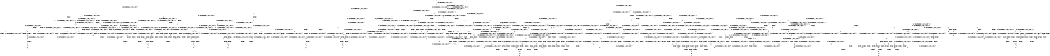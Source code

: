 digraph BCG {
size = "7, 10.5";
center = TRUE;
node [shape = circle];
0 [peripheries = 2];
0 -> 1 [label = "EX !0 !ATOMIC_EXCH_BRANCH (1, +1, TRUE, +0, 3, TRUE) !{}"];
0 -> 2 [label = "EX !2 !ATOMIC_EXCH_BRANCH (1, +1, TRUE, +1, 1, FALSE) !{}"];
0 -> 3 [label = "EX !1 !ATOMIC_EXCH_BRANCH (1, +0, TRUE, +0, 1, TRUE) !{}"];
1 -> 4 [label = "EX !2 !ATOMIC_EXCH_BRANCH (1, +1, TRUE, +1, 1, TRUE) !{0}"];
1 -> 5 [label = "EX !1 !ATOMIC_EXCH_BRANCH (1, +0, TRUE, +0, 1, FALSE) !{0}"];
1 -> 6 [label = "TERMINATE !0"];
2 -> 7 [label = "EX !0 !ATOMIC_EXCH_BRANCH (1, +1, TRUE, +0, 3, FALSE) !{0, 1, 2}"];
2 -> 8 [label = "EX !1 !ATOMIC_EXCH_BRANCH (1, +0, TRUE, +0, 1, FALSE) !{0, 1, 2}"];
2 -> 9 [label = "TERMINATE !2"];
2 -> 10 [label = "EX !0 !ATOMIC_EXCH_BRANCH (1, +1, TRUE, +0, 3, FALSE) !{0, 1, 2}"];
3 -> 11 [label = "EX !1 !ATOMIC_EXCH_BRANCH (1, +0, TRUE, +0, 1, TRUE) !{0, 1}"];
3 -> 12 [label = "EX !0 !ATOMIC_EXCH_BRANCH (1, +1, TRUE, +0, 3, TRUE) !{0, 1}"];
3 -> 13 [label = "EX !2 !ATOMIC_EXCH_BRANCH (1, +1, TRUE, +1, 1, FALSE) !{0, 1}"];
3 -> 14 [label = "EX !0 !ATOMIC_EXCH_BRANCH (1, +1, TRUE, +0, 3, TRUE) !{0, 1}"];
4 -> 15 [label = "EX !2 !ATOMIC_EXCH_BRANCH (1, +1, TRUE, +1, 1, TRUE) !{0, 1, 2}"];
4 -> 16 [label = "EX !1 !ATOMIC_EXCH_BRANCH (1, +0, TRUE, +0, 1, FALSE) !{0, 1, 2}"];
4 -> 17 [label = "TERMINATE !0"];
5 -> 18 [label = "EX !2 !ATOMIC_EXCH_BRANCH (1, +1, TRUE, +1, 1, FALSE) !{0, 1}"];
5 -> 19 [label = "TERMINATE !0"];
5 -> 20 [label = "TERMINATE !1"];
6 -> 21 [label = "EX !2 !ATOMIC_EXCH_BRANCH (1, +1, TRUE, +1, 1, TRUE) !{}"];
6 -> 22 [label = "EX !1 !ATOMIC_EXCH_BRANCH (1, +0, TRUE, +0, 1, FALSE) !{}"];
7 -> 23 [label = "EX !0 !ATOMIC_EXCH_BRANCH (1, +1, TRUE, +1, 1, TRUE) !{0, 1, 2}"];
7 -> 24 [label = "EX !1 !ATOMIC_EXCH_BRANCH (1, +0, TRUE, +0, 1, FALSE) !{0, 1, 2}"];
7 -> 25 [label = "TERMINATE !2"];
7 -> 26 [label = "EX !0 !ATOMIC_EXCH_BRANCH (1, +1, TRUE, +1, 1, TRUE) !{0, 1, 2}"];
8 -> 27 [label = "EX !0 !ATOMIC_EXCH_BRANCH (1, +1, TRUE, +0, 3, TRUE) !{0, 1, 2}"];
8 -> 28 [label = "TERMINATE !2"];
8 -> 29 [label = "TERMINATE !1"];
8 -> 30 [label = "EX !0 !ATOMIC_EXCH_BRANCH (1, +1, TRUE, +0, 3, TRUE) !{0, 1, 2}"];
9 -> 31 [label = "EX !0 !ATOMIC_EXCH_BRANCH (1, +1, TRUE, +0, 3, FALSE) !{0, 1}"];
9 -> 32 [label = "EX !1 !ATOMIC_EXCH_BRANCH (1, +0, TRUE, +0, 1, FALSE) !{0, 1}"];
9 -> 33 [label = "EX !0 !ATOMIC_EXCH_BRANCH (1, +1, TRUE, +0, 3, FALSE) !{0, 1}"];
10 -> 34 [label = "EX !1 !ATOMIC_EXCH_BRANCH (1, +0, TRUE, +0, 1, FALSE) !{0, 1, 2}"];
10 -> 26 [label = "EX !0 !ATOMIC_EXCH_BRANCH (1, +1, TRUE, +1, 1, TRUE) !{0, 1, 2}"];
10 -> 35 [label = "EX !1 !ATOMIC_EXCH_BRANCH (1, +0, TRUE, +0, 1, FALSE) !{0, 1, 2}"];
10 -> 36 [label = "TERMINATE !2"];
11 -> 11 [label = "EX !1 !ATOMIC_EXCH_BRANCH (1, +0, TRUE, +0, 1, TRUE) !{0, 1}"];
11 -> 12 [label = "EX !0 !ATOMIC_EXCH_BRANCH (1, +1, TRUE, +0, 3, TRUE) !{0, 1}"];
11 -> 13 [label = "EX !2 !ATOMIC_EXCH_BRANCH (1, +1, TRUE, +1, 1, FALSE) !{0, 1}"];
11 -> 14 [label = "EX !0 !ATOMIC_EXCH_BRANCH (1, +1, TRUE, +0, 3, TRUE) !{0, 1}"];
12 -> 37 [label = "EX !1 !ATOMIC_EXCH_BRANCH (1, +0, TRUE, +0, 1, FALSE) !{0, 1}"];
12 -> 38 [label = "EX !2 !ATOMIC_EXCH_BRANCH (1, +1, TRUE, +1, 1, TRUE) !{0, 1}"];
12 -> 39 [label = "TERMINATE !0"];
13 -> 8 [label = "EX !1 !ATOMIC_EXCH_BRANCH (1, +0, TRUE, +0, 1, FALSE) !{0, 1, 2}"];
13 -> 40 [label = "EX !0 !ATOMIC_EXCH_BRANCH (1, +1, TRUE, +0, 3, FALSE) !{0, 1, 2}"];
13 -> 41 [label = "TERMINATE !2"];
13 -> 42 [label = "EX !0 !ATOMIC_EXCH_BRANCH (1, +1, TRUE, +0, 3, FALSE) !{0, 1, 2}"];
14 -> 43 [label = "EX !1 !ATOMIC_EXCH_BRANCH (1, +0, TRUE, +0, 1, FALSE) !{0, 1}"];
14 -> 44 [label = "EX !1 !ATOMIC_EXCH_BRANCH (1, +0, TRUE, +0, 1, FALSE) !{0, 1}"];
14 -> 45 [label = "EX !2 !ATOMIC_EXCH_BRANCH (1, +1, TRUE, +1, 1, TRUE) !{0, 1}"];
14 -> 46 [label = "TERMINATE !0"];
15 -> 15 [label = "EX !2 !ATOMIC_EXCH_BRANCH (1, +1, TRUE, +1, 1, TRUE) !{0, 1, 2}"];
15 -> 16 [label = "EX !1 !ATOMIC_EXCH_BRANCH (1, +0, TRUE, +0, 1, FALSE) !{0, 1, 2}"];
15 -> 17 [label = "TERMINATE !0"];
16 -> 27 [label = "EX !2 !ATOMIC_EXCH_BRANCH (1, +1, TRUE, +1, 1, FALSE) !{0, 1, 2}"];
16 -> 47 [label = "TERMINATE !0"];
16 -> 48 [label = "TERMINATE !1"];
17 -> 49 [label = "EX !2 !ATOMIC_EXCH_BRANCH (1, +1, TRUE, +1, 1, TRUE) !{1, 2}"];
17 -> 50 [label = "EX !1 !ATOMIC_EXCH_BRANCH (1, +0, TRUE, +0, 1, FALSE) !{1, 2}"];
17 -> 51 [label = "EX !1 !ATOMIC_EXCH_BRANCH (1, +0, TRUE, +0, 1, FALSE) !{1, 2}"];
18 -> 52 [label = "TERMINATE !0"];
18 -> 53 [label = "TERMINATE !2"];
18 -> 54 [label = "TERMINATE !1"];
19 -> 55 [label = "EX !2 !ATOMIC_EXCH_BRANCH (1, +1, TRUE, +1, 1, FALSE) !{1}"];
19 -> 56 [label = "TERMINATE !1"];
20 -> 57 [label = "EX !2 !ATOMIC_EXCH_BRANCH (1, +1, TRUE, +1, 1, FALSE) !{0}"];
20 -> 56 [label = "TERMINATE !0"];
21 -> 49 [label = "EX !2 !ATOMIC_EXCH_BRANCH (1, +1, TRUE, +1, 1, TRUE) !{1, 2}"];
21 -> 50 [label = "EX !1 !ATOMIC_EXCH_BRANCH (1, +0, TRUE, +0, 1, FALSE) !{1, 2}"];
21 -> 51 [label = "EX !1 !ATOMIC_EXCH_BRANCH (1, +0, TRUE, +0, 1, FALSE) !{1, 2}"];
22 -> 55 [label = "EX !2 !ATOMIC_EXCH_BRANCH (1, +1, TRUE, +1, 1, FALSE) !{1}"];
22 -> 56 [label = "TERMINATE !1"];
23 -> 7 [label = "EX !0 !ATOMIC_EXCH_BRANCH (1, +1, TRUE, +0, 3, FALSE) !{0, 1, 2}"];
23 -> 58 [label = "EX !1 !ATOMIC_EXCH_BRANCH (1, +0, TRUE, +0, 1, FALSE) !{0, 1, 2}"];
23 -> 59 [label = "TERMINATE !2"];
23 -> 10 [label = "EX !0 !ATOMIC_EXCH_BRANCH (1, +1, TRUE, +0, 3, FALSE) !{0, 1, 2}"];
24 -> 27 [label = "EX !0 !ATOMIC_EXCH_BRANCH (1, +1, TRUE, +1, 1, FALSE) !{0, 1, 2}"];
24 -> 60 [label = "TERMINATE !2"];
24 -> 61 [label = "TERMINATE !1"];
24 -> 30 [label = "EX !0 !ATOMIC_EXCH_BRANCH (1, +1, TRUE, +1, 1, FALSE) !{0, 1, 2}"];
25 -> 62 [label = "EX !0 !ATOMIC_EXCH_BRANCH (1, +1, TRUE, +1, 1, TRUE) !{0, 1}"];
25 -> 63 [label = "EX !1 !ATOMIC_EXCH_BRANCH (1, +0, TRUE, +0, 1, FALSE) !{0, 1}"];
25 -> 64 [label = "EX !0 !ATOMIC_EXCH_BRANCH (1, +1, TRUE, +1, 1, TRUE) !{0, 1}"];
26 -> 65 [label = "EX !1 !ATOMIC_EXCH_BRANCH (1, +0, TRUE, +0, 1, FALSE) !{0, 1, 2}"];
26 -> 10 [label = "EX !0 !ATOMIC_EXCH_BRANCH (1, +1, TRUE, +0, 3, FALSE) !{0, 1, 2}"];
26 -> 66 [label = "EX !1 !ATOMIC_EXCH_BRANCH (1, +0, TRUE, +0, 1, FALSE) !{0, 1, 2}"];
26 -> 67 [label = "TERMINATE !2"];
27 -> 52 [label = "TERMINATE !0"];
27 -> 53 [label = "TERMINATE !2"];
27 -> 54 [label = "TERMINATE !1"];
28 -> 68 [label = "EX !0 !ATOMIC_EXCH_BRANCH (1, +1, TRUE, +0, 3, TRUE) !{0, 1}"];
28 -> 69 [label = "TERMINATE !1"];
28 -> 70 [label = "EX !0 !ATOMIC_EXCH_BRANCH (1, +1, TRUE, +0, 3, TRUE) !{0, 1}"];
29 -> 71 [label = "EX !0 !ATOMIC_EXCH_BRANCH (1, +1, TRUE, +0, 3, TRUE) !{0, 2}"];
29 -> 69 [label = "TERMINATE !2"];
29 -> 72 [label = "EX !0 !ATOMIC_EXCH_BRANCH (1, +1, TRUE, +0, 3, TRUE) !{0, 2}"];
30 -> 73 [label = "TERMINATE !0"];
30 -> 74 [label = "TERMINATE !2"];
30 -> 75 [label = "TERMINATE !1"];
31 -> 62 [label = "EX !0 !ATOMIC_EXCH_BRANCH (1, +1, TRUE, +1, 1, TRUE) !{0, 1}"];
31 -> 63 [label = "EX !1 !ATOMIC_EXCH_BRANCH (1, +0, TRUE, +0, 1, FALSE) !{0, 1}"];
31 -> 64 [label = "EX !0 !ATOMIC_EXCH_BRANCH (1, +1, TRUE, +1, 1, TRUE) !{0, 1}"];
32 -> 68 [label = "EX !0 !ATOMIC_EXCH_BRANCH (1, +1, TRUE, +0, 3, TRUE) !{0, 1}"];
32 -> 69 [label = "TERMINATE !1"];
32 -> 70 [label = "EX !0 !ATOMIC_EXCH_BRANCH (1, +1, TRUE, +0, 3, TRUE) !{0, 1}"];
33 -> 76 [label = "EX !1 !ATOMIC_EXCH_BRANCH (1, +0, TRUE, +0, 1, FALSE) !{0, 1}"];
33 -> 64 [label = "EX !0 !ATOMIC_EXCH_BRANCH (1, +1, TRUE, +1, 1, TRUE) !{0, 1}"];
33 -> 77 [label = "EX !1 !ATOMIC_EXCH_BRANCH (1, +0, TRUE, +0, 1, FALSE) !{0, 1}"];
34 -> 78 [label = "EX !0 !ATOMIC_EXCH_BRANCH (1, +1, TRUE, +1, 1, FALSE) !{0, 1, 2}"];
34 -> 79 [label = "TERMINATE !2"];
34 -> 80 [label = "TERMINATE !1"];
35 -> 30 [label = "EX !0 !ATOMIC_EXCH_BRANCH (1, +1, TRUE, +1, 1, FALSE) !{0, 1, 2}"];
35 -> 81 [label = "TERMINATE !2"];
35 -> 82 [label = "TERMINATE !1"];
36 -> 83 [label = "EX !0 !ATOMIC_EXCH_BRANCH (1, +1, TRUE, +1, 1, TRUE) !{0, 1}"];
36 -> 84 [label = "EX !1 !ATOMIC_EXCH_BRANCH (1, +0, TRUE, +0, 1, FALSE) !{0, 1}"];
37 -> 18 [label = "EX !2 !ATOMIC_EXCH_BRANCH (1, +1, TRUE, +1, 1, FALSE) !{0, 1}"];
37 -> 19 [label = "TERMINATE !0"];
37 -> 20 [label = "TERMINATE !1"];
38 -> 16 [label = "EX !1 !ATOMIC_EXCH_BRANCH (1, +0, TRUE, +0, 1, FALSE) !{0, 1, 2}"];
38 -> 85 [label = "EX !2 !ATOMIC_EXCH_BRANCH (1, +1, TRUE, +1, 1, TRUE) !{0, 1, 2}"];
38 -> 86 [label = "TERMINATE !0"];
39 -> 87 [label = "EX !1 !ATOMIC_EXCH_BRANCH (1, +0, TRUE, +0, 1, FALSE) !{1}"];
39 -> 88 [label = "EX !2 !ATOMIC_EXCH_BRANCH (1, +1, TRUE, +1, 1, TRUE) !{1}"];
39 -> 89 [label = "EX !1 !ATOMIC_EXCH_BRANCH (1, +0, TRUE, +0, 1, FALSE) !{1}"];
40 -> 90 [label = "EX !0 !ATOMIC_EXCH_BRANCH (1, +1, TRUE, +1, 1, TRUE) !{0, 1, 2}"];
40 -> 24 [label = "EX !1 !ATOMIC_EXCH_BRANCH (1, +0, TRUE, +0, 1, FALSE) !{0, 1, 2}"];
40 -> 91 [label = "TERMINATE !2"];
40 -> 92 [label = "EX !0 !ATOMIC_EXCH_BRANCH (1, +1, TRUE, +1, 1, TRUE) !{0, 1, 2}"];
41 -> 32 [label = "EX !1 !ATOMIC_EXCH_BRANCH (1, +0, TRUE, +0, 1, FALSE) !{0, 1}"];
41 -> 93 [label = "EX !0 !ATOMIC_EXCH_BRANCH (1, +1, TRUE, +0, 3, FALSE) !{0, 1}"];
41 -> 94 [label = "EX !0 !ATOMIC_EXCH_BRANCH (1, +1, TRUE, +0, 3, FALSE) !{0, 1}"];
42 -> 34 [label = "EX !1 !ATOMIC_EXCH_BRANCH (1, +0, TRUE, +0, 1, FALSE) !{0, 1, 2}"];
42 -> 92 [label = "EX !0 !ATOMIC_EXCH_BRANCH (1, +1, TRUE, +1, 1, TRUE) !{0, 1, 2}"];
42 -> 35 [label = "EX !1 !ATOMIC_EXCH_BRANCH (1, +0, TRUE, +0, 1, FALSE) !{0, 1, 2}"];
42 -> 95 [label = "TERMINATE !2"];
43 -> 96 [label = "EX !2 !ATOMIC_EXCH_BRANCH (1, +1, TRUE, +1, 1, FALSE) !{0, 1}"];
43 -> 97 [label = "TERMINATE !0"];
43 -> 98 [label = "TERMINATE !1"];
44 -> 99 [label = "EX !2 !ATOMIC_EXCH_BRANCH (1, +1, TRUE, +1, 1, FALSE) !{0, 1}"];
44 -> 100 [label = "TERMINATE !0"];
44 -> 101 [label = "TERMINATE !1"];
45 -> 102 [label = "EX !1 !ATOMIC_EXCH_BRANCH (1, +0, TRUE, +0, 1, FALSE) !{0, 1, 2}"];
45 -> 103 [label = "EX !2 !ATOMIC_EXCH_BRANCH (1, +1, TRUE, +1, 1, TRUE) !{0, 1, 2}"];
45 -> 104 [label = "TERMINATE !0"];
46 -> 105 [label = "EX !1 !ATOMIC_EXCH_BRANCH (1, +0, TRUE, +0, 1, FALSE) !{1}"];
46 -> 106 [label = "EX !2 !ATOMIC_EXCH_BRANCH (1, +1, TRUE, +1, 1, TRUE) !{1}"];
47 -> 107 [label = "EX !2 !ATOMIC_EXCH_BRANCH (1, +1, TRUE, +1, 1, FALSE) !{1, 2}"];
47 -> 108 [label = "TERMINATE !1"];
48 -> 71 [label = "EX !2 !ATOMIC_EXCH_BRANCH (1, +1, TRUE, +1, 1, FALSE) !{0, 2}"];
48 -> 108 [label = "TERMINATE !0"];
49 -> 49 [label = "EX !2 !ATOMIC_EXCH_BRANCH (1, +1, TRUE, +1, 1, TRUE) !{1, 2}"];
49 -> 50 [label = "EX !1 !ATOMIC_EXCH_BRANCH (1, +0, TRUE, +0, 1, FALSE) !{1, 2}"];
49 -> 51 [label = "EX !1 !ATOMIC_EXCH_BRANCH (1, +0, TRUE, +0, 1, FALSE) !{1, 2}"];
50 -> 107 [label = "EX !2 !ATOMIC_EXCH_BRANCH (1, +1, TRUE, +1, 1, FALSE) !{1, 2}"];
50 -> 108 [label = "TERMINATE !1"];
51 -> 109 [label = "EX !2 !ATOMIC_EXCH_BRANCH (1, +1, TRUE, +1, 1, FALSE) !{1, 2}"];
51 -> 110 [label = "EX !2 !ATOMIC_EXCH_BRANCH (1, +1, TRUE, +1, 1, FALSE) !{1, 2}"];
51 -> 111 [label = "TERMINATE !1"];
52 -> 112 [label = "TERMINATE !2"];
52 -> 113 [label = "TERMINATE !1"];
53 -> 112 [label = "TERMINATE !0"];
53 -> 114 [label = "TERMINATE !1"];
54 -> 113 [label = "TERMINATE !0"];
54 -> 114 [label = "TERMINATE !2"];
55 -> 112 [label = "TERMINATE !2"];
55 -> 113 [label = "TERMINATE !1"];
56 -> 115 [label = "EX !2 !ATOMIC_EXCH_BRANCH (1, +1, TRUE, +1, 1, FALSE) !{}"];
57 -> 113 [label = "TERMINATE !0"];
57 -> 114 [label = "TERMINATE !2"];
58 -> 27 [label = "EX !0 !ATOMIC_EXCH_BRANCH (1, +1, TRUE, +0, 3, TRUE) !{0, 1, 2}"];
58 -> 116 [label = "TERMINATE !2"];
58 -> 117 [label = "TERMINATE !1"];
58 -> 30 [label = "EX !0 !ATOMIC_EXCH_BRANCH (1, +1, TRUE, +0, 3, TRUE) !{0, 1, 2}"];
59 -> 31 [label = "EX !0 !ATOMIC_EXCH_BRANCH (1, +1, TRUE, +0, 3, FALSE) !{0, 1}"];
59 -> 118 [label = "EX !1 !ATOMIC_EXCH_BRANCH (1, +0, TRUE, +0, 1, FALSE) !{0, 1}"];
59 -> 33 [label = "EX !0 !ATOMIC_EXCH_BRANCH (1, +1, TRUE, +0, 3, FALSE) !{0, 1}"];
60 -> 68 [label = "EX !0 !ATOMIC_EXCH_BRANCH (1, +1, TRUE, +1, 1, FALSE) !{0, 1}"];
60 -> 119 [label = "TERMINATE !1"];
60 -> 70 [label = "EX !0 !ATOMIC_EXCH_BRANCH (1, +1, TRUE, +1, 1, FALSE) !{0, 1}"];
61 -> 71 [label = "EX !0 !ATOMIC_EXCH_BRANCH (1, +1, TRUE, +1, 1, FALSE) !{0, 2}"];
61 -> 119 [label = "TERMINATE !2"];
61 -> 72 [label = "EX !0 !ATOMIC_EXCH_BRANCH (1, +1, TRUE, +1, 1, FALSE) !{0, 2}"];
62 -> 31 [label = "EX !0 !ATOMIC_EXCH_BRANCH (1, +1, TRUE, +0, 3, FALSE) !{0, 1}"];
62 -> 118 [label = "EX !1 !ATOMIC_EXCH_BRANCH (1, +0, TRUE, +0, 1, FALSE) !{0, 1}"];
62 -> 33 [label = "EX !0 !ATOMIC_EXCH_BRANCH (1, +1, TRUE, +0, 3, FALSE) !{0, 1}"];
63 -> 68 [label = "EX !0 !ATOMIC_EXCH_BRANCH (1, +1, TRUE, +1, 1, FALSE) !{0, 1}"];
63 -> 119 [label = "TERMINATE !1"];
63 -> 70 [label = "EX !0 !ATOMIC_EXCH_BRANCH (1, +1, TRUE, +1, 1, FALSE) !{0, 1}"];
64 -> 120 [label = "EX !1 !ATOMIC_EXCH_BRANCH (1, +0, TRUE, +0, 1, FALSE) !{0, 1}"];
64 -> 33 [label = "EX !0 !ATOMIC_EXCH_BRANCH (1, +1, TRUE, +0, 3, FALSE) !{0, 1}"];
64 -> 121 [label = "EX !1 !ATOMIC_EXCH_BRANCH (1, +0, TRUE, +0, 1, FALSE) !{0, 1}"];
65 -> 78 [label = "EX !0 !ATOMIC_EXCH_BRANCH (1, +1, TRUE, +0, 3, TRUE) !{0, 1, 2}"];
65 -> 122 [label = "TERMINATE !2"];
65 -> 123 [label = "TERMINATE !1"];
66 -> 30 [label = "EX !0 !ATOMIC_EXCH_BRANCH (1, +1, TRUE, +0, 3, TRUE) !{0, 1, 2}"];
66 -> 124 [label = "TERMINATE !2"];
66 -> 125 [label = "TERMINATE !1"];
67 -> 126 [label = "EX !0 !ATOMIC_EXCH_BRANCH (1, +1, TRUE, +0, 3, FALSE) !{0, 1}"];
67 -> 127 [label = "EX !1 !ATOMIC_EXCH_BRANCH (1, +0, TRUE, +0, 1, FALSE) !{0, 1}"];
68 -> 112 [label = "TERMINATE !0"];
68 -> 114 [label = "TERMINATE !1"];
69 -> 128 [label = "EX !0 !ATOMIC_EXCH_BRANCH (1, +1, TRUE, +0, 3, TRUE) !{0}"];
69 -> 129 [label = "EX !0 !ATOMIC_EXCH_BRANCH (1, +1, TRUE, +0, 3, TRUE) !{0}"];
70 -> 130 [label = "TERMINATE !0"];
70 -> 131 [label = "TERMINATE !1"];
71 -> 113 [label = "TERMINATE !0"];
71 -> 114 [label = "TERMINATE !2"];
72 -> 132 [label = "TERMINATE !0"];
72 -> 133 [label = "TERMINATE !2"];
73 -> 134 [label = "TERMINATE !2"];
73 -> 135 [label = "TERMINATE !1"];
74 -> 134 [label = "TERMINATE !0"];
74 -> 136 [label = "TERMINATE !1"];
75 -> 135 [label = "TERMINATE !0"];
75 -> 136 [label = "TERMINATE !2"];
76 -> 137 [label = "EX !0 !ATOMIC_EXCH_BRANCH (1, +1, TRUE, +1, 1, FALSE) !{0, 1}"];
76 -> 138 [label = "TERMINATE !1"];
76 -> 70 [label = "EX !0 !ATOMIC_EXCH_BRANCH (1, +1, TRUE, +1, 1, FALSE) !{0, 1}"];
77 -> 70 [label = "EX !0 !ATOMIC_EXCH_BRANCH (1, +1, TRUE, +1, 1, FALSE) !{0, 1}"];
77 -> 139 [label = "TERMINATE !1"];
78 -> 140 [label = "TERMINATE !0"];
78 -> 141 [label = "TERMINATE !2"];
78 -> 142 [label = "TERMINATE !1"];
79 -> 143 [label = "EX !0 !ATOMIC_EXCH_BRANCH (1, +1, TRUE, +1, 1, FALSE) !{0, 1}"];
79 -> 144 [label = "TERMINATE !1"];
80 -> 145 [label = "EX !0 !ATOMIC_EXCH_BRANCH (1, +1, TRUE, +1, 1, FALSE) !{0, 2}"];
80 -> 144 [label = "TERMINATE !2"];
81 -> 146 [label = "EX !0 !ATOMIC_EXCH_BRANCH (1, +1, TRUE, +1, 1, FALSE) !{0, 1}"];
81 -> 147 [label = "TERMINATE !1"];
82 -> 148 [label = "EX !0 !ATOMIC_EXCH_BRANCH (1, +1, TRUE, +1, 1, FALSE) !{0, 2}"];
82 -> 147 [label = "TERMINATE !2"];
83 -> 126 [label = "EX !0 !ATOMIC_EXCH_BRANCH (1, +1, TRUE, +0, 3, FALSE) !{0, 1}"];
83 -> 127 [label = "EX !1 !ATOMIC_EXCH_BRANCH (1, +0, TRUE, +0, 1, FALSE) !{0, 1}"];
84 -> 146 [label = "EX !0 !ATOMIC_EXCH_BRANCH (1, +1, TRUE, +1, 1, FALSE) !{0, 1}"];
84 -> 147 [label = "TERMINATE !1"];
85 -> 16 [label = "EX !1 !ATOMIC_EXCH_BRANCH (1, +0, TRUE, +0, 1, FALSE) !{0, 1, 2}"];
85 -> 85 [label = "EX !2 !ATOMIC_EXCH_BRANCH (1, +1, TRUE, +1, 1, TRUE) !{0, 1, 2}"];
85 -> 86 [label = "TERMINATE !0"];
86 -> 50 [label = "EX !1 !ATOMIC_EXCH_BRANCH (1, +0, TRUE, +0, 1, FALSE) !{1, 2}"];
86 -> 149 [label = "EX !2 !ATOMIC_EXCH_BRANCH (1, +1, TRUE, +1, 1, TRUE) !{1, 2}"];
86 -> 51 [label = "EX !1 !ATOMIC_EXCH_BRANCH (1, +0, TRUE, +0, 1, FALSE) !{1, 2}"];
87 -> 55 [label = "EX !2 !ATOMIC_EXCH_BRANCH (1, +1, TRUE, +1, 1, FALSE) !{1}"];
87 -> 56 [label = "TERMINATE !1"];
88 -> 50 [label = "EX !1 !ATOMIC_EXCH_BRANCH (1, +0, TRUE, +0, 1, FALSE) !{1, 2}"];
88 -> 149 [label = "EX !2 !ATOMIC_EXCH_BRANCH (1, +1, TRUE, +1, 1, TRUE) !{1, 2}"];
88 -> 51 [label = "EX !1 !ATOMIC_EXCH_BRANCH (1, +0, TRUE, +0, 1, FALSE) !{1, 2}"];
89 -> 150 [label = "EX !2 !ATOMIC_EXCH_BRANCH (1, +1, TRUE, +1, 1, FALSE) !{1}"];
89 -> 151 [label = "TERMINATE !1"];
90 -> 40 [label = "EX !0 !ATOMIC_EXCH_BRANCH (1, +1, TRUE, +0, 3, FALSE) !{0, 1, 2}"];
90 -> 58 [label = "EX !1 !ATOMIC_EXCH_BRANCH (1, +0, TRUE, +0, 1, FALSE) !{0, 1, 2}"];
90 -> 152 [label = "TERMINATE !2"];
90 -> 42 [label = "EX !0 !ATOMIC_EXCH_BRANCH (1, +1, TRUE, +0, 3, FALSE) !{0, 1, 2}"];
91 -> 153 [label = "EX !0 !ATOMIC_EXCH_BRANCH (1, +1, TRUE, +1, 1, TRUE) !{0, 1}"];
91 -> 63 [label = "EX !1 !ATOMIC_EXCH_BRANCH (1, +0, TRUE, +0, 1, FALSE) !{0, 1}"];
91 -> 154 [label = "EX !0 !ATOMIC_EXCH_BRANCH (1, +1, TRUE, +1, 1, TRUE) !{0, 1}"];
92 -> 65 [label = "EX !1 !ATOMIC_EXCH_BRANCH (1, +0, TRUE, +0, 1, FALSE) !{0, 1, 2}"];
92 -> 42 [label = "EX !0 !ATOMIC_EXCH_BRANCH (1, +1, TRUE, +0, 3, FALSE) !{0, 1, 2}"];
92 -> 66 [label = "EX !1 !ATOMIC_EXCH_BRANCH (1, +0, TRUE, +0, 1, FALSE) !{0, 1, 2}"];
92 -> 155 [label = "TERMINATE !2"];
93 -> 153 [label = "EX !0 !ATOMIC_EXCH_BRANCH (1, +1, TRUE, +1, 1, TRUE) !{0, 1}"];
93 -> 63 [label = "EX !1 !ATOMIC_EXCH_BRANCH (1, +0, TRUE, +0, 1, FALSE) !{0, 1}"];
93 -> 154 [label = "EX !0 !ATOMIC_EXCH_BRANCH (1, +1, TRUE, +1, 1, TRUE) !{0, 1}"];
94 -> 76 [label = "EX !1 !ATOMIC_EXCH_BRANCH (1, +0, TRUE, +0, 1, FALSE) !{0, 1}"];
94 -> 154 [label = "EX !0 !ATOMIC_EXCH_BRANCH (1, +1, TRUE, +1, 1, TRUE) !{0, 1}"];
94 -> 77 [label = "EX !1 !ATOMIC_EXCH_BRANCH (1, +0, TRUE, +0, 1, FALSE) !{0, 1}"];
95 -> 156 [label = "EX !0 !ATOMIC_EXCH_BRANCH (1, +1, TRUE, +1, 1, TRUE) !{0, 1}"];
95 -> 84 [label = "EX !1 !ATOMIC_EXCH_BRANCH (1, +0, TRUE, +0, 1, FALSE) !{0, 1}"];
96 -> 157 [label = "TERMINATE !0"];
96 -> 158 [label = "TERMINATE !2"];
96 -> 159 [label = "TERMINATE !1"];
97 -> 160 [label = "EX !2 !ATOMIC_EXCH_BRANCH (1, +1, TRUE, +1, 1, FALSE) !{1}"];
97 -> 161 [label = "TERMINATE !1"];
98 -> 162 [label = "EX !2 !ATOMIC_EXCH_BRANCH (1, +1, TRUE, +1, 1, FALSE) !{0}"];
98 -> 161 [label = "TERMINATE !0"];
99 -> 163 [label = "TERMINATE !0"];
99 -> 164 [label = "TERMINATE !2"];
99 -> 165 [label = "TERMINATE !1"];
100 -> 166 [label = "EX !2 !ATOMIC_EXCH_BRANCH (1, +1, TRUE, +1, 1, FALSE) !{1}"];
100 -> 167 [label = "TERMINATE !1"];
101 -> 168 [label = "EX !2 !ATOMIC_EXCH_BRANCH (1, +1, TRUE, +1, 1, FALSE) !{0}"];
101 -> 167 [label = "TERMINATE !0"];
102 -> 169 [label = "EX !2 !ATOMIC_EXCH_BRANCH (1, +1, TRUE, +1, 1, FALSE) !{0, 1, 2}"];
102 -> 170 [label = "TERMINATE !0"];
102 -> 171 [label = "TERMINATE !1"];
103 -> 102 [label = "EX !1 !ATOMIC_EXCH_BRANCH (1, +0, TRUE, +0, 1, FALSE) !{0, 1, 2}"];
103 -> 103 [label = "EX !2 !ATOMIC_EXCH_BRANCH (1, +1, TRUE, +1, 1, TRUE) !{0, 1, 2}"];
103 -> 104 [label = "TERMINATE !0"];
104 -> 172 [label = "EX !1 !ATOMIC_EXCH_BRANCH (1, +0, TRUE, +0, 1, FALSE) !{1, 2}"];
104 -> 173 [label = "EX !2 !ATOMIC_EXCH_BRANCH (1, +1, TRUE, +1, 1, TRUE) !{1, 2}"];
105 -> 166 [label = "EX !2 !ATOMIC_EXCH_BRANCH (1, +1, TRUE, +1, 1, FALSE) !{1}"];
105 -> 167 [label = "TERMINATE !1"];
106 -> 172 [label = "EX !1 !ATOMIC_EXCH_BRANCH (1, +0, TRUE, +0, 1, FALSE) !{1, 2}"];
106 -> 173 [label = "EX !2 !ATOMIC_EXCH_BRANCH (1, +1, TRUE, +1, 1, TRUE) !{1, 2}"];
107 -> 112 [label = "TERMINATE !2"];
107 -> 113 [label = "TERMINATE !1"];
108 -> 174 [label = "EX !2 !ATOMIC_EXCH_BRANCH (1, +1, TRUE, +1, 1, FALSE) !{2}"];
108 -> 175 [label = "EX !2 !ATOMIC_EXCH_BRANCH (1, +1, TRUE, +1, 1, FALSE) !{2}"];
109 -> 176 [label = "TERMINATE !2"];
109 -> 177 [label = "TERMINATE !1"];
110 -> 178 [label = "TERMINATE !2"];
110 -> 179 [label = "TERMINATE !1"];
111 -> 180 [label = "EX !2 !ATOMIC_EXCH_BRANCH (1, +1, TRUE, +1, 1, FALSE) !{2}"];
112 -> 181 [label = "TERMINATE !1"];
113 -> 181 [label = "TERMINATE !2"];
114 -> 181 [label = "TERMINATE !0"];
115 -> 181 [label = "TERMINATE !2"];
116 -> 68 [label = "EX !0 !ATOMIC_EXCH_BRANCH (1, +1, TRUE, +0, 3, TRUE) !{0, 1}"];
116 -> 182 [label = "TERMINATE !1"];
116 -> 70 [label = "EX !0 !ATOMIC_EXCH_BRANCH (1, +1, TRUE, +0, 3, TRUE) !{0, 1}"];
117 -> 71 [label = "EX !0 !ATOMIC_EXCH_BRANCH (1, +1, TRUE, +0, 3, TRUE) !{0, 2}"];
117 -> 182 [label = "TERMINATE !2"];
117 -> 72 [label = "EX !0 !ATOMIC_EXCH_BRANCH (1, +1, TRUE, +0, 3, TRUE) !{0, 2}"];
118 -> 68 [label = "EX !0 !ATOMIC_EXCH_BRANCH (1, +1, TRUE, +0, 3, TRUE) !{0, 1}"];
118 -> 182 [label = "TERMINATE !1"];
118 -> 70 [label = "EX !0 !ATOMIC_EXCH_BRANCH (1, +1, TRUE, +0, 3, TRUE) !{0, 1}"];
119 -> 128 [label = "EX !0 !ATOMIC_EXCH_BRANCH (1, +1, TRUE, +1, 1, FALSE) !{0}"];
119 -> 129 [label = "EX !0 !ATOMIC_EXCH_BRANCH (1, +1, TRUE, +1, 1, FALSE) !{0}"];
120 -> 137 [label = "EX !0 !ATOMIC_EXCH_BRANCH (1, +1, TRUE, +0, 3, TRUE) !{0, 1}"];
120 -> 183 [label = "TERMINATE !1"];
120 -> 70 [label = "EX !0 !ATOMIC_EXCH_BRANCH (1, +1, TRUE, +0, 3, TRUE) !{0, 1}"];
121 -> 70 [label = "EX !0 !ATOMIC_EXCH_BRANCH (1, +1, TRUE, +0, 3, TRUE) !{0, 1}"];
121 -> 184 [label = "TERMINATE !1"];
122 -> 143 [label = "EX !0 !ATOMIC_EXCH_BRANCH (1, +1, TRUE, +0, 3, TRUE) !{0, 1}"];
122 -> 185 [label = "TERMINATE !1"];
123 -> 145 [label = "EX !0 !ATOMIC_EXCH_BRANCH (1, +1, TRUE, +0, 3, TRUE) !{0, 2}"];
123 -> 185 [label = "TERMINATE !2"];
124 -> 146 [label = "EX !0 !ATOMIC_EXCH_BRANCH (1, +1, TRUE, +0, 3, TRUE) !{0, 1}"];
124 -> 186 [label = "TERMINATE !1"];
125 -> 148 [label = "EX !0 !ATOMIC_EXCH_BRANCH (1, +1, TRUE, +0, 3, TRUE) !{0, 2}"];
125 -> 186 [label = "TERMINATE !2"];
126 -> 83 [label = "EX !0 !ATOMIC_EXCH_BRANCH (1, +1, TRUE, +1, 1, TRUE) !{0, 1}"];
126 -> 84 [label = "EX !1 !ATOMIC_EXCH_BRANCH (1, +0, TRUE, +0, 1, FALSE) !{0, 1}"];
127 -> 146 [label = "EX !0 !ATOMIC_EXCH_BRANCH (1, +1, TRUE, +0, 3, TRUE) !{0, 1}"];
127 -> 186 [label = "TERMINATE !1"];
128 -> 181 [label = "TERMINATE !0"];
129 -> 187 [label = "TERMINATE !0"];
130 -> 188 [label = "TERMINATE !1"];
131 -> 188 [label = "TERMINATE !0"];
132 -> 189 [label = "TERMINATE !2"];
133 -> 189 [label = "TERMINATE !0"];
134 -> 190 [label = "TERMINATE !1"];
135 -> 190 [label = "TERMINATE !2"];
136 -> 190 [label = "TERMINATE !0"];
137 -> 191 [label = "TERMINATE !0"];
137 -> 192 [label = "TERMINATE !1"];
138 -> 193 [label = "EX !0 !ATOMIC_EXCH_BRANCH (1, +1, TRUE, +1, 1, FALSE) !{0}"];
139 -> 194 [label = "EX !0 !ATOMIC_EXCH_BRANCH (1, +1, TRUE, +1, 1, FALSE) !{0}"];
140 -> 195 [label = "TERMINATE !2"];
140 -> 196 [label = "TERMINATE !1"];
141 -> 195 [label = "TERMINATE !0"];
141 -> 197 [label = "TERMINATE !1"];
142 -> 196 [label = "TERMINATE !0"];
142 -> 197 [label = "TERMINATE !2"];
143 -> 195 [label = "TERMINATE !0"];
143 -> 197 [label = "TERMINATE !1"];
144 -> 198 [label = "EX !0 !ATOMIC_EXCH_BRANCH (1, +1, TRUE, +1, 1, FALSE) !{0}"];
145 -> 196 [label = "TERMINATE !0"];
145 -> 197 [label = "TERMINATE !2"];
146 -> 134 [label = "TERMINATE !0"];
146 -> 136 [label = "TERMINATE !1"];
147 -> 199 [label = "EX !0 !ATOMIC_EXCH_BRANCH (1, +1, TRUE, +1, 1, FALSE) !{0}"];
148 -> 135 [label = "TERMINATE !0"];
148 -> 136 [label = "TERMINATE !2"];
149 -> 50 [label = "EX !1 !ATOMIC_EXCH_BRANCH (1, +0, TRUE, +0, 1, FALSE) !{1, 2}"];
149 -> 149 [label = "EX !2 !ATOMIC_EXCH_BRANCH (1, +1, TRUE, +1, 1, TRUE) !{1, 2}"];
149 -> 51 [label = "EX !1 !ATOMIC_EXCH_BRANCH (1, +0, TRUE, +0, 1, FALSE) !{1, 2}"];
150 -> 200 [label = "TERMINATE !2"];
150 -> 201 [label = "TERMINATE !1"];
151 -> 202 [label = "EX !2 !ATOMIC_EXCH_BRANCH (1, +1, TRUE, +1, 1, FALSE) !{}"];
152 -> 93 [label = "EX !0 !ATOMIC_EXCH_BRANCH (1, +1, TRUE, +0, 3, FALSE) !{0, 1}"];
152 -> 118 [label = "EX !1 !ATOMIC_EXCH_BRANCH (1, +0, TRUE, +0, 1, FALSE) !{0, 1}"];
152 -> 94 [label = "EX !0 !ATOMIC_EXCH_BRANCH (1, +1, TRUE, +0, 3, FALSE) !{0, 1}"];
153 -> 93 [label = "EX !0 !ATOMIC_EXCH_BRANCH (1, +1, TRUE, +0, 3, FALSE) !{0, 1}"];
153 -> 118 [label = "EX !1 !ATOMIC_EXCH_BRANCH (1, +0, TRUE, +0, 1, FALSE) !{0, 1}"];
153 -> 94 [label = "EX !0 !ATOMIC_EXCH_BRANCH (1, +1, TRUE, +0, 3, FALSE) !{0, 1}"];
154 -> 120 [label = "EX !1 !ATOMIC_EXCH_BRANCH (1, +0, TRUE, +0, 1, FALSE) !{0, 1}"];
154 -> 94 [label = "EX !0 !ATOMIC_EXCH_BRANCH (1, +1, TRUE, +0, 3, FALSE) !{0, 1}"];
154 -> 121 [label = "EX !1 !ATOMIC_EXCH_BRANCH (1, +0, TRUE, +0, 1, FALSE) !{0, 1}"];
155 -> 203 [label = "EX !0 !ATOMIC_EXCH_BRANCH (1, +1, TRUE, +0, 3, FALSE) !{0, 1}"];
155 -> 127 [label = "EX !1 !ATOMIC_EXCH_BRANCH (1, +0, TRUE, +0, 1, FALSE) !{0, 1}"];
156 -> 203 [label = "EX !0 !ATOMIC_EXCH_BRANCH (1, +1, TRUE, +0, 3, FALSE) !{0, 1}"];
156 -> 127 [label = "EX !1 !ATOMIC_EXCH_BRANCH (1, +0, TRUE, +0, 1, FALSE) !{0, 1}"];
157 -> 191 [label = "TERMINATE !2"];
157 -> 204 [label = "TERMINATE !1"];
158 -> 191 [label = "TERMINATE !0"];
158 -> 192 [label = "TERMINATE !1"];
159 -> 204 [label = "TERMINATE !0"];
159 -> 192 [label = "TERMINATE !2"];
160 -> 191 [label = "TERMINATE !2"];
160 -> 204 [label = "TERMINATE !1"];
161 -> 205 [label = "EX !2 !ATOMIC_EXCH_BRANCH (1, +1, TRUE, +1, 1, FALSE) !{}"];
162 -> 204 [label = "TERMINATE !0"];
162 -> 192 [label = "TERMINATE !2"];
163 -> 130 [label = "TERMINATE !2"];
163 -> 206 [label = "TERMINATE !1"];
164 -> 130 [label = "TERMINATE !0"];
164 -> 131 [label = "TERMINATE !1"];
165 -> 206 [label = "TERMINATE !0"];
165 -> 131 [label = "TERMINATE !2"];
166 -> 130 [label = "TERMINATE !2"];
166 -> 206 [label = "TERMINATE !1"];
167 -> 207 [label = "EX !2 !ATOMIC_EXCH_BRANCH (1, +1, TRUE, +1, 1, FALSE) !{}"];
168 -> 206 [label = "TERMINATE !0"];
168 -> 131 [label = "TERMINATE !2"];
169 -> 163 [label = "TERMINATE !0"];
169 -> 164 [label = "TERMINATE !2"];
169 -> 165 [label = "TERMINATE !1"];
170 -> 208 [label = "EX !2 !ATOMIC_EXCH_BRANCH (1, +1, TRUE, +1, 1, FALSE) !{1, 2}"];
170 -> 209 [label = "TERMINATE !1"];
171 -> 210 [label = "EX !2 !ATOMIC_EXCH_BRANCH (1, +1, TRUE, +1, 1, FALSE) !{0, 2}"];
171 -> 209 [label = "TERMINATE !0"];
172 -> 208 [label = "EX !2 !ATOMIC_EXCH_BRANCH (1, +1, TRUE, +1, 1, FALSE) !{1, 2}"];
172 -> 209 [label = "TERMINATE !1"];
173 -> 172 [label = "EX !1 !ATOMIC_EXCH_BRANCH (1, +0, TRUE, +0, 1, FALSE) !{1, 2}"];
173 -> 173 [label = "EX !2 !ATOMIC_EXCH_BRANCH (1, +1, TRUE, +1, 1, TRUE) !{1, 2}"];
174 -> 181 [label = "TERMINATE !2"];
175 -> 211 [label = "TERMINATE !2"];
176 -> 212 [label = "TERMINATE !1"];
177 -> 212 [label = "TERMINATE !2"];
178 -> 213 [label = "TERMINATE !1"];
179 -> 213 [label = "TERMINATE !2"];
180 -> 213 [label = "TERMINATE !2"];
181 -> 214 [label = "exit"];
182 -> 128 [label = "EX !0 !ATOMIC_EXCH_BRANCH (1, +1, TRUE, +0, 3, TRUE) !{0}"];
182 -> 129 [label = "EX !0 !ATOMIC_EXCH_BRANCH (1, +1, TRUE, +0, 3, TRUE) !{0}"];
183 -> 193 [label = "EX !0 !ATOMIC_EXCH_BRANCH (1, +1, TRUE, +0, 3, TRUE) !{0}"];
184 -> 194 [label = "EX !0 !ATOMIC_EXCH_BRANCH (1, +1, TRUE, +0, 3, TRUE) !{0}"];
185 -> 198 [label = "EX !0 !ATOMIC_EXCH_BRANCH (1, +1, TRUE, +0, 3, TRUE) !{0}"];
186 -> 199 [label = "EX !0 !ATOMIC_EXCH_BRANCH (1, +1, TRUE, +0, 3, TRUE) !{0}"];
187 -> 215 [label = "exit"];
188 -> 216 [label = "exit"];
189 -> 217 [label = "exit"];
190 -> 218 [label = "exit"];
191 -> 219 [label = "TERMINATE !1"];
192 -> 219 [label = "TERMINATE !0"];
193 -> 219 [label = "TERMINATE !0"];
194 -> 188 [label = "TERMINATE !0"];
195 -> 220 [label = "TERMINATE !1"];
196 -> 220 [label = "TERMINATE !2"];
197 -> 220 [label = "TERMINATE !0"];
198 -> 220 [label = "TERMINATE !0"];
199 -> 190 [label = "TERMINATE !0"];
200 -> 221 [label = "TERMINATE !1"];
201 -> 221 [label = "TERMINATE !2"];
202 -> 221 [label = "TERMINATE !2"];
203 -> 156 [label = "EX !0 !ATOMIC_EXCH_BRANCH (1, +1, TRUE, +1, 1, TRUE) !{0, 1}"];
203 -> 84 [label = "EX !1 !ATOMIC_EXCH_BRANCH (1, +0, TRUE, +0, 1, FALSE) !{0, 1}"];
204 -> 219 [label = "TERMINATE !2"];
205 -> 219 [label = "TERMINATE !2"];
206 -> 188 [label = "TERMINATE !2"];
207 -> 188 [label = "TERMINATE !2"];
208 -> 130 [label = "TERMINATE !2"];
208 -> 206 [label = "TERMINATE !1"];
209 -> 222 [label = "EX !2 !ATOMIC_EXCH_BRANCH (1, +1, TRUE, +1, 1, FALSE) !{2}"];
210 -> 206 [label = "TERMINATE !0"];
210 -> 131 [label = "TERMINATE !2"];
211 -> 223 [label = "exit"];
212 -> 224 [label = "exit"];
213 -> 225 [label = "exit"];
219 -> 226 [label = "exit"];
220 -> 227 [label = "exit"];
221 -> 228 [label = "exit"];
222 -> 188 [label = "TERMINATE !2"];
}

